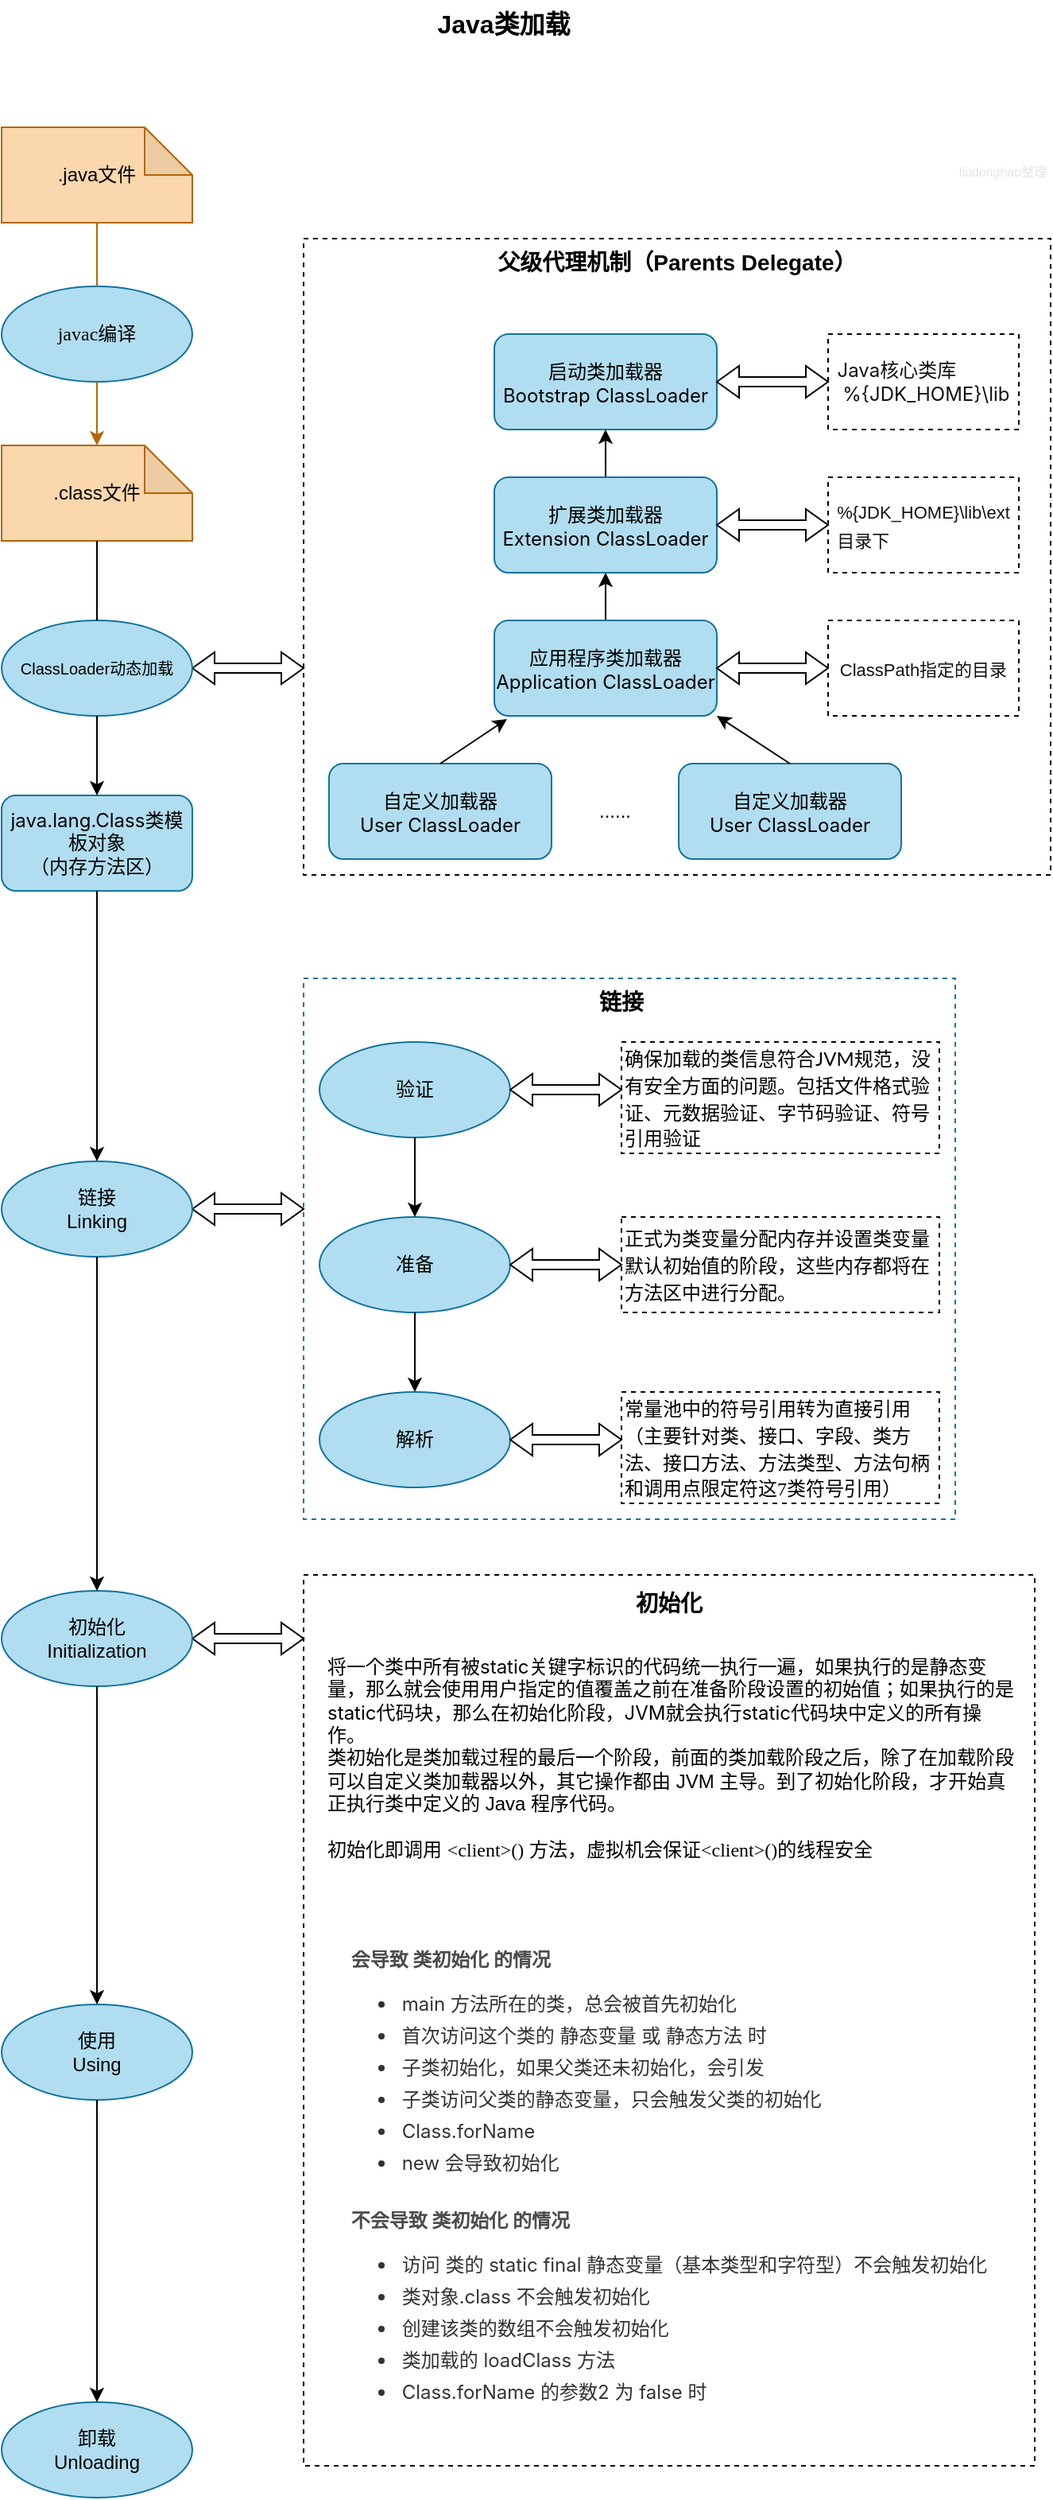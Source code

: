 <mxfile version="20.5.3" type="github">
  <diagram id="rc35-oDVXO251KG7hpva" name="第 1 页">
    <mxGraphModel dx="2023" dy="1137" grid="1" gridSize="10" guides="1" tooltips="1" connect="1" arrows="1" fold="1" page="1" pageScale="1" pageWidth="827" pageHeight="1169" math="0" shadow="0">
      <root>
        <mxCell id="0" />
        <mxCell id="1" parent="0" />
        <mxCell id="Nr4s4P2bhIydLxVSbpMi-119" value="" style="group" vertex="1" connectable="0" parent="1">
          <mxGeometry x="84" y="110" width="660" height="1490" as="geometry" />
        </mxCell>
        <mxCell id="Nr4s4P2bhIydLxVSbpMi-75" value="" style="group;dashed=1;" vertex="1" connectable="0" parent="Nr4s4P2bhIydLxVSbpMi-119">
          <mxGeometry x="180" y="535" width="420" height="340" as="geometry" />
        </mxCell>
        <mxCell id="Nr4s4P2bhIydLxVSbpMi-38" value="" style="rounded=0;whiteSpace=wrap;html=1;fontFamily=Helvetica;fontSize=12;fontColor=#000000;fillColor=none;gradientColor=none;dashed=1;strokeColor=#10739E;verticalAlign=bottom;labelBackgroundColor=none;" vertex="1" parent="Nr4s4P2bhIydLxVSbpMi-75">
          <mxGeometry x="10" width="410" height="340" as="geometry" />
        </mxCell>
        <mxCell id="Nr4s4P2bhIydLxVSbpMi-31" value="&lt;font style=&quot;font-size: 12px;&quot;&gt;验证&lt;/font&gt;" style="ellipse;whiteSpace=wrap;html=1;fontSize=9;fillColor=#b1ddf0;strokeColor=#10739e;rounded=1;movable=1;resizable=1;rotatable=1;deletable=1;editable=1;connectable=1;" vertex="1" parent="Nr4s4P2bhIydLxVSbpMi-75">
          <mxGeometry x="20" y="40" width="120" height="60" as="geometry" />
        </mxCell>
        <mxCell id="Nr4s4P2bhIydLxVSbpMi-39" value="&lt;font style=&quot;font-size: 14px;&quot;&gt;&lt;b&gt;链接&lt;/b&gt;&lt;/font&gt;" style="text;html=1;strokeColor=none;fillColor=none;align=center;verticalAlign=middle;whiteSpace=wrap;rounded=0;fontFamily=Helvetica;fontSize=14;fontColor=#000000;" vertex="1" parent="Nr4s4P2bhIydLxVSbpMi-75">
          <mxGeometry width="420" height="30" as="geometry" />
        </mxCell>
        <mxCell id="Nr4s4P2bhIydLxVSbpMi-40" value="&lt;font style=&quot;font-size: 12px;&quot;&gt;准备&lt;/font&gt;" style="ellipse;whiteSpace=wrap;html=1;fontSize=9;fillColor=#b1ddf0;strokeColor=#10739e;rounded=1;movable=1;resizable=1;rotatable=1;deletable=1;editable=1;connectable=1;" vertex="1" parent="Nr4s4P2bhIydLxVSbpMi-75">
          <mxGeometry x="20" y="150" width="120" height="60" as="geometry" />
        </mxCell>
        <mxCell id="Nr4s4P2bhIydLxVSbpMi-42" value="&lt;font style=&quot;font-size: 12px;&quot;&gt;解析&lt;/font&gt;" style="ellipse;whiteSpace=wrap;html=1;fontSize=9;fillColor=#b1ddf0;strokeColor=#10739e;rounded=1;movable=1;resizable=1;rotatable=1;deletable=1;editable=1;connectable=1;fontFamily=Helvetica;fontColor=#000000;" vertex="1" parent="Nr4s4P2bhIydLxVSbpMi-75">
          <mxGeometry x="20" y="260" width="120" height="60" as="geometry" />
        </mxCell>
        <mxCell id="Nr4s4P2bhIydLxVSbpMi-55" value="" style="shape=doubleArrow;whiteSpace=wrap;html=1;fontFamily=Helvetica;fontSize=12;fontColor=#000000;fillColor=none;gradientColor=none;" vertex="1" parent="Nr4s4P2bhIydLxVSbpMi-75">
          <mxGeometry x="140" y="60" width="70" height="20" as="geometry" />
        </mxCell>
        <mxCell id="Nr4s4P2bhIydLxVSbpMi-68" value="" style="shape=doubleArrow;whiteSpace=wrap;html=1;fontFamily=Helvetica;fontSize=12;fontColor=#000000;fillColor=none;gradientColor=none;" vertex="1" parent="Nr4s4P2bhIydLxVSbpMi-75">
          <mxGeometry x="140" y="170" width="70" height="20" as="geometry" />
        </mxCell>
        <mxCell id="Nr4s4P2bhIydLxVSbpMi-69" value="&lt;span style=&quot;caret-color: rgb(89, 97, 114); font-family: Lato, &amp;quot;PingFang SC&amp;quot;, &amp;quot;Microsoft YaHei&amp;quot;, sans-serif; background-color: rgb(255, 255, 255);&quot;&gt;&lt;font style=&quot;font-size: 12px;&quot;&gt;正式为类变量分配内存并设置类变量默认初始值的阶段，这些内存都将在方法区中进行分配。&lt;/font&gt;&lt;/span&gt;" style="rounded=0;whiteSpace=wrap;html=1;fontFamily=Helvetica;fontSize=14;fontColor=#000000;fillColor=none;gradientColor=none;dashed=1;align=left;" vertex="1" parent="Nr4s4P2bhIydLxVSbpMi-75">
          <mxGeometry x="210" y="150" width="200" height="60" as="geometry" />
        </mxCell>
        <mxCell id="Nr4s4P2bhIydLxVSbpMi-70" value="" style="shape=doubleArrow;whiteSpace=wrap;html=1;fontFamily=Helvetica;fontSize=12;fontColor=#000000;fillColor=none;gradientColor=none;" vertex="1" parent="Nr4s4P2bhIydLxVSbpMi-75">
          <mxGeometry x="140" y="280" width="70" height="20" as="geometry" />
        </mxCell>
        <mxCell id="Nr4s4P2bhIydLxVSbpMi-71" value="&lt;font style=&quot;font-size: 12px;&quot;&gt;&lt;span style=&quot;caret-color: rgb(77, 77, 77); font-family: -apple-system, &amp;quot;SF UI Text&amp;quot;, Arial, &amp;quot;PingFang SC&amp;quot;, &amp;quot;Hiragino Sans GB&amp;quot;, &amp;quot;Microsoft YaHei&amp;quot;, &amp;quot;WenQuanYi Micro Hei&amp;quot;, sans-serif, SimHei, SimSun;&quot;&gt;&lt;font style=&quot;font-size: 12px;&quot;&gt;常量池中的符号引用转为直接引用（主要针对&lt;/font&gt;&lt;/span&gt;&lt;span style=&quot;font-family: Menlo;&quot;&gt;类、接口、字段、类方法、接口方法、方法类型、方法句柄和调用点限定符这7类符号引用&lt;/span&gt;&lt;span style=&quot;caret-color: rgb(77, 77, 77); font-family: -apple-system, &amp;quot;SF UI Text&amp;quot;, Arial, &amp;quot;PingFang SC&amp;quot;, &amp;quot;Hiragino Sans GB&amp;quot;, &amp;quot;Microsoft YaHei&amp;quot;, &amp;quot;WenQuanYi Micro Hei&amp;quot;, sans-serif, SimHei, SimSun;&quot;&gt;）&lt;/span&gt;&lt;/font&gt;" style="rounded=0;whiteSpace=wrap;html=1;fontFamily=Helvetica;fontSize=14;fontColor=#000000;fillColor=none;gradientColor=none;dashed=1;align=left;" vertex="1" parent="Nr4s4P2bhIydLxVSbpMi-75">
          <mxGeometry x="210" y="260" width="200" height="70" as="geometry" />
        </mxCell>
        <mxCell id="Nr4s4P2bhIydLxVSbpMi-56" value="&lt;font style=&quot;font-size: 12px;&quot;&gt;&lt;span style=&quot;caret-color: rgb(89, 97, 114); font-family: Lato, &amp;quot;PingFang SC&amp;quot;, &amp;quot;Microsoft YaHei&amp;quot;, sans-serif; background-color: rgb(255, 255, 255);&quot;&gt;确保加载的类信息符合JVM规范，没有安全方面的问题。包括&lt;/span&gt;文件格式验证、元数据验证、字节码验证、符号引用验证&lt;/font&gt;" style="rounded=0;whiteSpace=wrap;html=1;fontFamily=Helvetica;fontSize=14;fontColor=#000000;fillColor=none;gradientColor=none;dashed=1;align=left;" vertex="1" parent="Nr4s4P2bhIydLxVSbpMi-75">
          <mxGeometry x="210" y="40" width="200" height="70" as="geometry" />
        </mxCell>
        <mxCell id="Nr4s4P2bhIydLxVSbpMi-41" value="" style="edgeStyle=orthogonalEdgeStyle;orthogonalLoop=1;jettySize=auto;html=1;fontFamily=Helvetica;fontSize=12;fontColor=#000000;" edge="1" parent="Nr4s4P2bhIydLxVSbpMi-75" source="Nr4s4P2bhIydLxVSbpMi-31" target="Nr4s4P2bhIydLxVSbpMi-40">
          <mxGeometry relative="1" as="geometry" />
        </mxCell>
        <mxCell id="Nr4s4P2bhIydLxVSbpMi-43" value="" style="edgeStyle=orthogonalEdgeStyle;orthogonalLoop=1;jettySize=auto;html=1;fontFamily=Helvetica;fontSize=12;fontColor=#000000;exitX=0.5;exitY=1;exitDx=0;exitDy=0;entryX=0.5;entryY=0;entryDx=0;entryDy=0;" edge="1" parent="Nr4s4P2bhIydLxVSbpMi-75" source="Nr4s4P2bhIydLxVSbpMi-40" target="Nr4s4P2bhIydLxVSbpMi-42">
          <mxGeometry relative="1" as="geometry">
            <mxPoint x="350" y="770" as="sourcePoint" />
            <mxPoint x="360" y="720" as="targetPoint" />
          </mxGeometry>
        </mxCell>
        <mxCell id="Nr4s4P2bhIydLxVSbpMi-73" style="edgeStyle=orthogonalEdgeStyle;orthogonalLoop=1;jettySize=auto;html=1;exitX=0.5;exitY=1;exitDx=0;exitDy=0;fontFamily=Helvetica;fontSize=12;fontColor=#000000;" edge="1" parent="Nr4s4P2bhIydLxVSbpMi-75" source="Nr4s4P2bhIydLxVSbpMi-56" target="Nr4s4P2bhIydLxVSbpMi-56">
          <mxGeometry relative="1" as="geometry" />
        </mxCell>
        <mxCell id="Nr4s4P2bhIydLxVSbpMi-83" value="" style="group" vertex="1" connectable="0" parent="Nr4s4P2bhIydLxVSbpMi-119">
          <mxGeometry x="190" y="910" width="460" height="560" as="geometry" />
        </mxCell>
        <mxCell id="Nr4s4P2bhIydLxVSbpMi-77" value="&lt;p style=&quot;font-size: 12px; text-align: start; box-sizing: border-box; outline: 0px; margin: 0px 0px 16px; padding: 0px; color: rgb(77, 77, 77); overflow: auto hidden; overflow-wrap: break-word; font-family: -apple-system, &amp;quot;SF UI Text&amp;quot;, Arial, &amp;quot;PingFang SC&amp;quot;, &amp;quot;Hiragino Sans GB&amp;quot;, &amp;quot;Microsoft YaHei&amp;quot;, &amp;quot;WenQuanYi Micro Hei&amp;quot;, sans-serif, SimHei, SimSun; line-height: 12px;&quot;&gt;&lt;br&gt;&lt;/p&gt;" style="rounded=0;whiteSpace=wrap;html=1;fontFamily=Helvetica;fontSize=14;fontColor=#000000;fillColor=none;gradientColor=none;dashed=1;" vertex="1" parent="Nr4s4P2bhIydLxVSbpMi-83">
          <mxGeometry width="460.0" height="560" as="geometry" />
        </mxCell>
        <mxCell id="Nr4s4P2bhIydLxVSbpMi-78" value="&lt;p style=&quot;line-height: 100%;&quot;&gt;&lt;/p&gt;&lt;div style=&quot;&quot;&gt;&lt;span style=&quot;caret-color: rgb(77, 77, 77); font-family: -apple-system, &amp;quot;SF UI Text&amp;quot;, Arial, &amp;quot;PingFang SC&amp;quot;, &amp;quot;Hiragino Sans GB&amp;quot;, &amp;quot;Microsoft YaHei&amp;quot;, &amp;quot;WenQuanYi Micro Hei&amp;quot;, sans-serif, SimHei, SimSun; background-color: rgb(255, 255, 255);&quot;&gt;将一个类中所有被static关键字标识的代码统一执行一遍，如果执行的是静态变量，那么就会使用用户指定的值覆盖之前在准备阶段设置的初始值；如果执行的是static代码块，那么在初始化阶段，JVM就会执行static代码块中定义的所有操作。&lt;/span&gt;&lt;br&gt;&lt;/div&gt;&lt;div style=&quot;&quot;&gt;&lt;font style=&quot;font-size: 12px;&quot;&gt;&lt;span style=&quot;caret-color: rgb(89, 97, 114); font-family: Lato, &amp;quot;PingFang SC&amp;quot;, &amp;quot;Microsoft YaHei&amp;quot;, sans-serif; background-color: rgb(255, 255, 255);&quot;&gt;类初始化是类加载过程的最后一个阶段，&lt;/span&gt;&lt;span style=&quot;font-family: arial; orphans: 2; widows: 2; background-color: rgb(255, 255, 255);&quot;&gt;前面的类加载阶段之后，除了在加载阶段可以自定义类加载器以外，其它操作都由 JVM 主导。到了初始化阶段，才开始真正执行类中定义的 Java 程序代码。&lt;/span&gt;&lt;/font&gt;&lt;/div&gt;&lt;div style=&quot;&quot;&gt;&lt;span style=&quot;font-family: arial; orphans: 2; widows: 2; background-color: rgb(255, 255, 255);&quot;&gt;&lt;font style=&quot;font-size: 12px;&quot;&gt;&lt;br&gt;&lt;/font&gt;&lt;/span&gt;&lt;/div&gt;&lt;font style=&quot;font-size: 12px;&quot;&gt;&lt;div style=&quot;&quot;&gt;&lt;span style=&quot;caret-color: rgb(77, 77, 77); font-family: -apple-system, &amp;quot;SF UI Text&amp;quot;, Arial, &amp;quot;PingFang SC&amp;quot;, &amp;quot;Hiragino Sans GB&amp;quot;, &amp;quot;Microsoft YaHei&amp;quot;, &amp;quot;WenQuanYi Micro Hei&amp;quot;, sans-serif, SimHei, SimSun; background-color: rgb(255, 255, 255);&quot;&gt;初始化即调用&amp;nbsp;&lt;/span&gt;&lt;span style=&quot;font-family: Menlo;&quot;&gt;&amp;lt;client&amp;gt;()&lt;/span&gt;&lt;span style=&quot;caret-color: rgb(77, 77, 77); font-family: -apple-system, &amp;quot;SF UI Text&amp;quot;, Arial, &amp;quot;PingFang SC&amp;quot;, &amp;quot;Hiragino Sans GB&amp;quot;, &amp;quot;Microsoft YaHei&amp;quot;, &amp;quot;WenQuanYi Micro Hei&amp;quot;, sans-serif, SimHei, SimSun; background-color: rgb(255, 255, 255);&quot;&gt;&amp;nbsp;方法，虚拟机会保证&lt;/span&gt;&lt;span style=&quot;font-family: Menlo;&quot;&gt;&amp;lt;client&amp;gt;()&lt;/span&gt;&lt;span style=&quot;caret-color: rgb(77, 77, 77); font-family: -apple-system, &amp;quot;SF UI Text&amp;quot;, Arial, &amp;quot;PingFang SC&amp;quot;, &amp;quot;Hiragino Sans GB&amp;quot;, &amp;quot;Microsoft YaHei&amp;quot;, &amp;quot;WenQuanYi Micro Hei&amp;quot;, sans-serif, SimHei, SimSun; background-color: rgb(255, 255, 255);&quot;&gt;的线程安全&lt;/span&gt;&lt;/div&gt;&lt;/font&gt;&lt;p&gt;&lt;/p&gt;" style="text;html=1;strokeColor=none;fillColor=none;align=left;verticalAlign=middle;whiteSpace=wrap;rounded=0;fontFamily=Helvetica;fontSize=12;fontColor=#000000;" vertex="1" parent="Nr4s4P2bhIydLxVSbpMi-83">
          <mxGeometry x="13.14" y="40" width="436.86" height="150" as="geometry" />
        </mxCell>
        <mxCell id="Nr4s4P2bhIydLxVSbpMi-79" value="&lt;p style=&quot;text-align: start; box-sizing: border-box; outline: 0px; margin: 0px 0px 16px; padding: 0px; color: rgb(77, 77, 77); overflow: auto hidden; overflow-wrap: break-word; font-family: -apple-system, &amp;quot;SF UI Text&amp;quot;, Arial, &amp;quot;PingFang SC&amp;quot;, &amp;quot;Hiragino Sans GB&amp;quot;, &amp;quot;Microsoft YaHei&amp;quot;, &amp;quot;WenQuanYi Micro Hei&amp;quot;, sans-serif, SimHei, SimSun; line-height: 100%;&quot;&gt;&lt;strong style=&quot;box-sizing: border-box; outline: 0px; overflow-wrap: break-word;&quot;&gt;&lt;font style=&quot;font-size: 12px;&quot;&gt;会导致 类初始化 的情况&lt;/font&gt;&lt;/strong&gt;&lt;/p&gt;&lt;ul style=&quot;text-align: start; box-sizing: border-box; outline: 0px; margin: 0px 0px 24px; padding: 0px; list-style: none; overflow-wrap: break-word; caret-color: rgb(51, 51, 51); color: rgb(51, 51, 51); font-family: -apple-system, &amp;quot;SF UI Text&amp;quot;, Arial, &amp;quot;PingFang SC&amp;quot;, &amp;quot;Hiragino Sans GB&amp;quot;, &amp;quot;Microsoft YaHei&amp;quot;, &amp;quot;WenQuanYi Micro Hei&amp;quot;, sans-serif, SimHei, SimSun; line-height: 100%;&quot;&gt;&lt;li style=&quot;box-sizing: border-box; outline: 0px; margin: 8px 0px 0px 32px; padding: 0px; list-style: disc; overflow-wrap: break-word;&quot;&gt;&lt;font style=&quot;font-size: 12px;&quot;&gt;main 方法所在的类，总会被首先初始化&lt;/font&gt;&lt;/li&gt;&lt;li style=&quot;box-sizing: border-box; outline: 0px; margin: 8px 0px 0px 32px; padding: 0px; list-style: disc; overflow-wrap: break-word;&quot;&gt;&lt;font style=&quot;font-size: 12px;&quot;&gt;首次访问这个类的 静态变量 或 静态方法 时&lt;/font&gt;&lt;/li&gt;&lt;li style=&quot;box-sizing: border-box; outline: 0px; margin: 8px 0px 0px 32px; padding: 0px; list-style: disc; overflow-wrap: break-word;&quot;&gt;&lt;font style=&quot;font-size: 12px;&quot;&gt;子类初始化，如果父类还未初始化，会引发&lt;/font&gt;&lt;/li&gt;&lt;li style=&quot;box-sizing: border-box; outline: 0px; margin: 8px 0px 0px 32px; padding: 0px; list-style: disc; overflow-wrap: break-word;&quot;&gt;&lt;font style=&quot;font-size: 12px;&quot;&gt;子类访问父类的静态变量，只会触发父类的初始化&lt;/font&gt;&lt;/li&gt;&lt;li style=&quot;box-sizing: border-box; outline: 0px; margin: 8px 0px 0px 32px; padding: 0px; list-style: disc; overflow-wrap: break-word;&quot;&gt;&lt;font style=&quot;font-size: 12px;&quot;&gt;Class.forName&lt;/font&gt;&lt;/li&gt;&lt;li style=&quot;box-sizing: border-box; outline: 0px; margin: 8px 0px 0px 32px; padding: 0px; list-style: disc; overflow-wrap: break-word;&quot;&gt;&lt;font style=&quot;font-size: 12px;&quot;&gt;new 会导致初始化&lt;/font&gt;&lt;/li&gt;&lt;/ul&gt;&lt;p style=&quot;text-align: start; box-sizing: border-box; outline: 0px; margin: 0px 0px 16px; padding: 0px; color: rgb(77, 77, 77); overflow: auto hidden; overflow-wrap: break-word; font-family: -apple-system, &amp;quot;SF UI Text&amp;quot;, Arial, &amp;quot;PingFang SC&amp;quot;, &amp;quot;Hiragino Sans GB&amp;quot;, &amp;quot;Microsoft YaHei&amp;quot;, &amp;quot;WenQuanYi Micro Hei&amp;quot;, sans-serif, SimHei, SimSun; line-height: 100%;&quot;&gt;&lt;strong style=&quot;box-sizing: border-box; outline: 0px; overflow-wrap: break-word;&quot;&gt;&lt;font style=&quot;font-size: 12px;&quot;&gt;不会导致 类初始化 的情况&lt;/font&gt;&lt;/strong&gt;&lt;/p&gt;&lt;ul style=&quot;text-align: start; box-sizing: border-box; outline: 0px; margin: 0px 0px 24px; padding: 0px; list-style: none; overflow-wrap: break-word; caret-color: rgb(51, 51, 51); color: rgb(51, 51, 51); font-family: -apple-system, &amp;quot;SF UI Text&amp;quot;, Arial, &amp;quot;PingFang SC&amp;quot;, &amp;quot;Hiragino Sans GB&amp;quot;, &amp;quot;Microsoft YaHei&amp;quot;, &amp;quot;WenQuanYi Micro Hei&amp;quot;, sans-serif, SimHei, SimSun; line-height: 100%;&quot;&gt;&lt;li style=&quot;box-sizing: border-box; outline: 0px; margin: 8px 0px 0px 32px; padding: 0px; list-style: disc; overflow-wrap: break-word;&quot;&gt;&lt;font style=&quot;font-size: 12px;&quot;&gt;访问 类的 static final 静态变量（基本类型和字符型）不会触发初始化&lt;/font&gt;&lt;/li&gt;&lt;li style=&quot;box-sizing: border-box; outline: 0px; margin: 8px 0px 0px 32px; padding: 0px; list-style: disc; overflow-wrap: break-word;&quot;&gt;&lt;font style=&quot;font-size: 12px;&quot;&gt;类对象.class 不会触发初始化&lt;/font&gt;&lt;/li&gt;&lt;li style=&quot;box-sizing: border-box; outline: 0px; margin: 8px 0px 0px 32px; padding: 0px; list-style: disc; overflow-wrap: break-word;&quot;&gt;&lt;font style=&quot;font-size: 12px;&quot;&gt;创建该类的数组不会触发初始化&lt;/font&gt;&lt;/li&gt;&lt;li style=&quot;box-sizing: border-box; outline: 0px; margin: 8px 0px 0px 32px; padding: 0px; list-style: disc; overflow-wrap: break-word;&quot;&gt;&lt;font style=&quot;font-size: 12px;&quot;&gt;类加载的 loadClass 方法&lt;/font&gt;&lt;/li&gt;&lt;li style=&quot;box-sizing: border-box; outline: 0px; margin: 8px 0px 0px 32px; padding: 0px; list-style: disc; overflow-wrap: break-word;&quot;&gt;&lt;font style=&quot;font-size: 12px;&quot;&gt;Class.forName 的参数2 为 false 时&lt;/font&gt;&lt;/li&gt;&lt;/ul&gt;" style="text;html=1;strokeColor=none;fillColor=none;align=center;verticalAlign=middle;whiteSpace=wrap;rounded=0;fontFamily=Helvetica;fontSize=12;fontColor=#000000;" vertex="1" parent="Nr4s4P2bhIydLxVSbpMi-83">
          <mxGeometry x="13.14" y="230" width="433.71" height="318.33" as="geometry" />
        </mxCell>
        <mxCell id="Nr4s4P2bhIydLxVSbpMi-82" value="&lt;font style=&quot;font-size: 14px;&quot;&gt;&lt;b&gt;初始化&lt;/b&gt;&lt;/font&gt;" style="text;html=1;strokeColor=none;fillColor=none;align=center;verticalAlign=middle;whiteSpace=wrap;rounded=0;fontFamily=Helvetica;fontSize=12;fontColor=#000000;" vertex="1" parent="Nr4s4P2bhIydLxVSbpMi-83">
          <mxGeometry width="460.0" height="35" as="geometry" />
        </mxCell>
        <mxCell id="Nr4s4P2bhIydLxVSbpMi-113" value="" style="group" vertex="1" connectable="0" parent="Nr4s4P2bhIydLxVSbpMi-119">
          <mxGeometry x="190" y="70" width="470" height="400" as="geometry" />
        </mxCell>
        <mxCell id="Nr4s4P2bhIydLxVSbpMi-94" value="" style="rounded=0;whiteSpace=wrap;html=1;fontFamily=Helvetica;fontSize=14;fontColor=#000000;fillColor=none;gradientColor=none;dashed=1;" vertex="1" parent="Nr4s4P2bhIydLxVSbpMi-113">
          <mxGeometry width="470" height="400" as="geometry" />
        </mxCell>
        <mxCell id="Nr4s4P2bhIydLxVSbpMi-84" value="&lt;p style=&quot;font-size: 11px;&quot;&gt;&lt;/p&gt;&lt;div style=&quot;font-size: 12px;&quot;&gt;&lt;font style=&quot;font-size: 12px;&quot; face=&quot;-apple-system, SF UI Text, Arial, PingFang SC, Hiragino Sans GB, Microsoft YaHei, WenQuanYi Micro Hei, sans-serif, SimHei, SimSun&quot;&gt;&lt;span style=&quot;caret-color: rgb(77, 77, 77);&quot;&gt;启动类加载器&lt;/span&gt;&lt;/font&gt;&lt;/div&gt;&lt;div style=&quot;font-size: 12px;&quot;&gt;&lt;div style=&quot;&quot;&gt;&lt;span style=&quot;caret-color: rgb(77, 77, 77); font-family: -apple-system, &amp;quot;SF UI Text&amp;quot;, Arial, &amp;quot;PingFang SC&amp;quot;, &amp;quot;Hiragino Sans GB&amp;quot;, &amp;quot;Microsoft YaHei&amp;quot;, &amp;quot;WenQuanYi Micro Hei&amp;quot;, sans-serif, SimHei, SimSun;&quot;&gt;Bootstrap ClassLoader&lt;/span&gt;&lt;/div&gt;&lt;/div&gt;&lt;p&gt;&lt;/p&gt;" style="rounded=1;whiteSpace=wrap;html=1;fontFamily=Helvetica;fontSize=9;fillColor=#b1ddf0;strokeColor=#10739e;" vertex="1" parent="Nr4s4P2bhIydLxVSbpMi-113">
          <mxGeometry x="120" y="60" width="140" height="60" as="geometry" />
        </mxCell>
        <mxCell id="Nr4s4P2bhIydLxVSbpMi-86" value="" style="edgeStyle=orthogonalEdgeStyle;orthogonalLoop=1;jettySize=auto;html=1;fontFamily=Helvetica;fontSize=12;fontColor=#000000;" edge="1" parent="Nr4s4P2bhIydLxVSbpMi-113" source="Nr4s4P2bhIydLxVSbpMi-85" target="Nr4s4P2bhIydLxVSbpMi-84">
          <mxGeometry relative="1" as="geometry" />
        </mxCell>
        <mxCell id="Nr4s4P2bhIydLxVSbpMi-85" value="&lt;p style=&quot;font-size: 11px;&quot;&gt;&lt;/p&gt;&lt;div style=&quot;font-size: 12px;&quot;&gt;&lt;font face=&quot;-apple-system, SF UI Text, Arial, PingFang SC, Hiragino Sans GB, Microsoft YaHei, WenQuanYi Micro Hei, sans-serif, SimHei, SimSun&quot;&gt;&lt;span style=&quot;caret-color: rgb(77, 77, 77);&quot;&gt;扩展类加载器&lt;/span&gt;&lt;/font&gt;&lt;/div&gt;&lt;div style=&quot;font-size: 12px;&quot;&gt;&lt;div style=&quot;&quot;&gt;&lt;span style=&quot;caret-color: rgb(77, 77, 77); font-family: -apple-system, &amp;quot;SF UI Text&amp;quot;, Arial, &amp;quot;PingFang SC&amp;quot;, &amp;quot;Hiragino Sans GB&amp;quot;, &amp;quot;Microsoft YaHei&amp;quot;, &amp;quot;WenQuanYi Micro Hei&amp;quot;, sans-serif, SimHei, SimSun;&quot;&gt;Extension ClassLoader&lt;/span&gt;&lt;/div&gt;&lt;/div&gt;&lt;p&gt;&lt;/p&gt;" style="rounded=1;whiteSpace=wrap;html=1;fontFamily=Helvetica;fontSize=9;fillColor=#b1ddf0;strokeColor=#10739e;" vertex="1" parent="Nr4s4P2bhIydLxVSbpMi-113">
          <mxGeometry x="120" y="150" width="140" height="60" as="geometry" />
        </mxCell>
        <mxCell id="Nr4s4P2bhIydLxVSbpMi-88" value="" style="edgeStyle=orthogonalEdgeStyle;orthogonalLoop=1;jettySize=auto;html=1;fontFamily=Helvetica;fontSize=12;fontColor=#000000;" edge="1" parent="Nr4s4P2bhIydLxVSbpMi-113" source="Nr4s4P2bhIydLxVSbpMi-87" target="Nr4s4P2bhIydLxVSbpMi-85">
          <mxGeometry relative="1" as="geometry" />
        </mxCell>
        <mxCell id="Nr4s4P2bhIydLxVSbpMi-87" value="&lt;p style=&quot;font-size: 11px;&quot;&gt;&lt;/p&gt;&lt;div style=&quot;font-size: 12px;&quot;&gt;&lt;font face=&quot;-apple-system, SF UI Text, Arial, PingFang SC, Hiragino Sans GB, Microsoft YaHei, WenQuanYi Micro Hei, sans-serif, SimHei, SimSun&quot;&gt;&lt;span style=&quot;caret-color: rgb(77, 77, 77);&quot;&gt;应用程序类加载器&lt;/span&gt;&lt;/font&gt;&lt;/div&gt;&lt;div style=&quot;font-size: 12px;&quot;&gt;&lt;div style=&quot;&quot;&gt;&lt;span style=&quot;caret-color: rgb(77, 77, 77); font-family: -apple-system, &amp;quot;SF UI Text&amp;quot;, Arial, &amp;quot;PingFang SC&amp;quot;, &amp;quot;Hiragino Sans GB&amp;quot;, &amp;quot;Microsoft YaHei&amp;quot;, &amp;quot;WenQuanYi Micro Hei&amp;quot;, sans-serif, SimHei, SimSun;&quot;&gt;Application ClassLoader&lt;/span&gt;&lt;/div&gt;&lt;/div&gt;&lt;p&gt;&lt;/p&gt;" style="rounded=1;whiteSpace=wrap;html=1;fontFamily=Helvetica;fontSize=9;fillColor=#b1ddf0;strokeColor=#10739e;" vertex="1" parent="Nr4s4P2bhIydLxVSbpMi-113">
          <mxGeometry x="120" y="240" width="140" height="60" as="geometry" />
        </mxCell>
        <mxCell id="Nr4s4P2bhIydLxVSbpMi-89" value="&lt;p style=&quot;font-size: 11px;&quot;&gt;&lt;/p&gt;&lt;div style=&quot;font-size: 12px;&quot;&gt;&lt;font face=&quot;-apple-system, SF UI Text, Arial, PingFang SC, Hiragino Sans GB, Microsoft YaHei, WenQuanYi Micro Hei, sans-serif, SimHei, SimSun&quot;&gt;&lt;span style=&quot;caret-color: rgb(77, 77, 77);&quot;&gt;自定义加载器&lt;/span&gt;&lt;/font&gt;&lt;/div&gt;&lt;div style=&quot;font-size: 12px;&quot;&gt;&lt;div style=&quot;&quot;&gt;&lt;span style=&quot;caret-color: rgb(77, 77, 77); font-family: -apple-system, &amp;quot;SF UI Text&amp;quot;, Arial, &amp;quot;PingFang SC&amp;quot;, &amp;quot;Hiragino Sans GB&amp;quot;, &amp;quot;Microsoft YaHei&amp;quot;, &amp;quot;WenQuanYi Micro Hei&amp;quot;, sans-serif, SimHei, SimSun;&quot;&gt;User ClassLoader&lt;/span&gt;&lt;/div&gt;&lt;/div&gt;&lt;p&gt;&lt;/p&gt;" style="rounded=1;whiteSpace=wrap;html=1;fontFamily=Helvetica;fontSize=9;fillColor=#b1ddf0;strokeColor=#10739e;" vertex="1" parent="Nr4s4P2bhIydLxVSbpMi-113">
          <mxGeometry x="16" y="330" width="140" height="60" as="geometry" />
        </mxCell>
        <mxCell id="Nr4s4P2bhIydLxVSbpMi-90" value="&lt;p style=&quot;font-size: 11px;&quot;&gt;&lt;/p&gt;&lt;div style=&quot;font-size: 12px;&quot;&gt;&lt;font face=&quot;-apple-system, SF UI Text, Arial, PingFang SC, Hiragino Sans GB, Microsoft YaHei, WenQuanYi Micro Hei, sans-serif, SimHei, SimSun&quot;&gt;&lt;span style=&quot;caret-color: rgb(77, 77, 77);&quot;&gt;自定义加载器&lt;/span&gt;&lt;/font&gt;&lt;/div&gt;&lt;div style=&quot;font-size: 12px;&quot;&gt;&lt;div style=&quot;&quot;&gt;&lt;span style=&quot;caret-color: rgb(77, 77, 77); font-family: -apple-system, &amp;quot;SF UI Text&amp;quot;, Arial, &amp;quot;PingFang SC&amp;quot;, &amp;quot;Hiragino Sans GB&amp;quot;, &amp;quot;Microsoft YaHei&amp;quot;, &amp;quot;WenQuanYi Micro Hei&amp;quot;, sans-serif, SimHei, SimSun;&quot;&gt;User ClassLoader&lt;/span&gt;&lt;/div&gt;&lt;/div&gt;&lt;p&gt;&lt;/p&gt;" style="rounded=1;whiteSpace=wrap;html=1;fontFamily=Helvetica;fontSize=9;fillColor=#b1ddf0;strokeColor=#10739e;" vertex="1" parent="Nr4s4P2bhIydLxVSbpMi-113">
          <mxGeometry x="236" y="330" width="140" height="60" as="geometry" />
        </mxCell>
        <mxCell id="Nr4s4P2bhIydLxVSbpMi-91" value="" style="endArrow=classic;html=1;fontFamily=Helvetica;fontSize=12;fontColor=#000000;entryX=1;entryY=1;entryDx=0;entryDy=0;exitX=0.5;exitY=0;exitDx=0;exitDy=0;" edge="1" parent="Nr4s4P2bhIydLxVSbpMi-113" source="Nr4s4P2bhIydLxVSbpMi-90" target="Nr4s4P2bhIydLxVSbpMi-87">
          <mxGeometry width="50" height="50" relative="1" as="geometry">
            <mxPoint x="316" y="340" as="sourcePoint" />
            <mxPoint x="366" y="290" as="targetPoint" />
          </mxGeometry>
        </mxCell>
        <mxCell id="Nr4s4P2bhIydLxVSbpMi-92" value="" style="endArrow=classic;html=1;fontFamily=Helvetica;fontSize=12;fontColor=#000000;entryX=0.057;entryY=1.033;entryDx=0;entryDy=0;exitX=0.5;exitY=0;exitDx=0;exitDy=0;entryPerimeter=0;" edge="1" parent="Nr4s4P2bhIydLxVSbpMi-113" source="Nr4s4P2bhIydLxVSbpMi-89" target="Nr4s4P2bhIydLxVSbpMi-87">
          <mxGeometry width="50" height="50" relative="1" as="geometry">
            <mxPoint x="316" y="370" as="sourcePoint" />
            <mxPoint x="270" y="310" as="targetPoint" />
          </mxGeometry>
        </mxCell>
        <mxCell id="Nr4s4P2bhIydLxVSbpMi-93" value="......" style="text;html=1;strokeColor=none;fillColor=none;align=center;verticalAlign=middle;whiteSpace=wrap;rounded=0;fontFamily=Helvetica;fontSize=12;fontColor=#000000;" vertex="1" parent="Nr4s4P2bhIydLxVSbpMi-113">
          <mxGeometry x="166" y="345" width="60" height="30" as="geometry" />
        </mxCell>
        <mxCell id="Nr4s4P2bhIydLxVSbpMi-95" value="&lt;font style=&quot;font-size: 14px;&quot;&gt;&lt;b&gt;父级代理机制（Parents Delegate）&lt;/b&gt;&lt;/font&gt;" style="text;html=1;strokeColor=none;fillColor=none;align=center;verticalAlign=middle;whiteSpace=wrap;rounded=0;fontFamily=Helvetica;fontSize=12;fontColor=#000000;" vertex="1" parent="Nr4s4P2bhIydLxVSbpMi-113">
          <mxGeometry width="470" height="30" as="geometry" />
        </mxCell>
        <mxCell id="Nr4s4P2bhIydLxVSbpMi-96" value="&lt;div style=&quot;text-align: left; line-height: 120%; font-size: 12px;&quot;&gt;&lt;font style=&quot;font-size: 12px;&quot;&gt;&lt;span style=&quot;caret-color: rgb(18, 18, 18); color: rgb(18, 18, 18); font-family: -apple-system, BlinkMacSystemFont, &amp;quot;Helvetica Neue&amp;quot;, &amp;quot;PingFang SC&amp;quot;, &amp;quot;Microsoft YaHei&amp;quot;, &amp;quot;Source Han Sans SC&amp;quot;, &amp;quot;Noto Sans CJK SC&amp;quot;, &amp;quot;WenQuanYi Micro Hei&amp;quot;, sans-serif; background-color: rgb(255, 255, 255);&quot;&gt;Java核心类库&lt;/span&gt;&lt;/font&gt;&lt;/div&gt;&lt;div style=&quot;text-align: left; line-height: 120%; font-size: 12px;&quot;&gt;&lt;span style=&quot;caret-color: rgb(18, 18, 18); color: rgb(18, 18, 18); font-family: -apple-system, BlinkMacSystemFont, &amp;quot;Helvetica Neue&amp;quot;, &amp;quot;PingFang SC&amp;quot;, &amp;quot;Microsoft YaHei&amp;quot;, &amp;quot;Source Han Sans SC&amp;quot;, &amp;quot;Noto Sans CJK SC&amp;quot;, &amp;quot;WenQuanYi Micro Hei&amp;quot;, sans-serif; background-color: rgb(255, 255, 255);&quot;&gt;&lt;font style=&quot;font-size: 12px;&quot;&gt;&amp;nbsp;%{JDK_HOME}\lib&lt;/font&gt;&lt;/span&gt;&lt;/div&gt;" style="rounded=0;whiteSpace=wrap;html=1;fontFamily=Helvetica;fontSize=14;fontColor=#000000;fillColor=none;gradientColor=none;dashed=1;" vertex="1" parent="Nr4s4P2bhIydLxVSbpMi-113">
          <mxGeometry x="330" y="60" width="120" height="60" as="geometry" />
        </mxCell>
        <mxCell id="Nr4s4P2bhIydLxVSbpMi-97" value="" style="shape=doubleArrow;whiteSpace=wrap;html=1;fontFamily=Helvetica;fontSize=12;fontColor=#000000;fillColor=none;gradientColor=none;" vertex="1" parent="Nr4s4P2bhIydLxVSbpMi-113">
          <mxGeometry x="260" y="80" width="70" height="20" as="geometry" />
        </mxCell>
        <mxCell id="Nr4s4P2bhIydLxVSbpMi-98" value="" style="shape=doubleArrow;whiteSpace=wrap;html=1;fontFamily=Helvetica;fontSize=12;fontColor=#000000;fillColor=none;gradientColor=none;" vertex="1" parent="Nr4s4P2bhIydLxVSbpMi-113">
          <mxGeometry x="260" y="170" width="70" height="20" as="geometry" />
        </mxCell>
        <mxCell id="Nr4s4P2bhIydLxVSbpMi-99" value="&lt;div style=&quot;line-height: 120%;&quot;&gt;&lt;div style=&quot;text-align: left; line-height: 120%;&quot;&gt;&lt;span style=&quot;caret-color: rgb(18, 18, 18); color: rgb(18, 18, 18); background-color: rgb(255, 255, 255);&quot;&gt;&lt;font style=&quot;font-size: 11px;&quot;&gt;%{JDK_HOME}\lib\ext&lt;/font&gt;&lt;/span&gt;&lt;/div&gt;&lt;div style=&quot;text-align: left; line-height: 120%;&quot;&gt;&lt;font color=&quot;#121212&quot;&gt;&lt;span style=&quot;caret-color: rgb(18, 18, 18); font-size: 11px; background-color: rgb(255, 255, 255);&quot;&gt;目录下&lt;/span&gt;&lt;/font&gt;&lt;/div&gt;&lt;/div&gt;" style="rounded=0;whiteSpace=wrap;html=1;fontFamily=Helvetica;fontSize=14;fontColor=#000000;fillColor=none;gradientColor=none;dashed=1;" vertex="1" parent="Nr4s4P2bhIydLxVSbpMi-113">
          <mxGeometry x="330" y="150" width="120" height="60" as="geometry" />
        </mxCell>
        <mxCell id="Nr4s4P2bhIydLxVSbpMi-100" value="&lt;div style=&quot;line-height: 120%;&quot;&gt;&lt;div style=&quot;text-align: left; line-height: 120%;&quot;&gt;&lt;font color=&quot;#121212&quot;&gt;&lt;span style=&quot;caret-color: rgb(18, 18, 18); font-size: 11px; background-color: rgb(255, 255, 255);&quot;&gt;ClassPath指定的目录&lt;/span&gt;&lt;/font&gt;&lt;/div&gt;&lt;/div&gt;" style="rounded=0;whiteSpace=wrap;html=1;fontFamily=Helvetica;fontSize=14;fontColor=#000000;fillColor=none;gradientColor=none;dashed=1;" vertex="1" parent="Nr4s4P2bhIydLxVSbpMi-113">
          <mxGeometry x="330" y="240" width="120" height="60" as="geometry" />
        </mxCell>
        <mxCell id="Nr4s4P2bhIydLxVSbpMi-101" value="" style="shape=doubleArrow;whiteSpace=wrap;html=1;fontFamily=Helvetica;fontSize=12;fontColor=#000000;fillColor=none;gradientColor=none;" vertex="1" parent="Nr4s4P2bhIydLxVSbpMi-113">
          <mxGeometry x="260" y="260" width="70" height="20" as="geometry" />
        </mxCell>
        <mxCell id="Nr4s4P2bhIydLxVSbpMi-118" value="" style="group" vertex="1" connectable="0" parent="Nr4s4P2bhIydLxVSbpMi-119">
          <mxGeometry width="190" height="1490" as="geometry" />
        </mxCell>
        <mxCell id="Nr4s4P2bhIydLxVSbpMi-48" value="" style="shape=doubleArrow;whiteSpace=wrap;html=1;fontFamily=Helvetica;fontSize=12;fontColor=#000000;fillColor=none;gradientColor=none;" vertex="1" parent="Nr4s4P2bhIydLxVSbpMi-118">
          <mxGeometry x="120" y="670" width="70" height="20" as="geometry" />
        </mxCell>
        <mxCell id="Nr4s4P2bhIydLxVSbpMi-76" value="" style="shape=doubleArrow;whiteSpace=wrap;html=1;fontFamily=Helvetica;fontSize=12;fontColor=#000000;fillColor=none;gradientColor=none;" vertex="1" parent="Nr4s4P2bhIydLxVSbpMi-118">
          <mxGeometry x="120" y="940" width="70" height="20" as="geometry" />
        </mxCell>
        <mxCell id="Nr4s4P2bhIydLxVSbpMi-105" value="" style="shape=doubleArrow;whiteSpace=wrap;html=1;fontFamily=Helvetica;fontSize=12;fontColor=#000000;fillColor=none;gradientColor=none;" vertex="1" parent="Nr4s4P2bhIydLxVSbpMi-118">
          <mxGeometry x="120" y="330" width="70" height="20" as="geometry" />
        </mxCell>
        <mxCell id="Nr4s4P2bhIydLxVSbpMi-117" value="" style="group" vertex="1" connectable="0" parent="Nr4s4P2bhIydLxVSbpMi-118">
          <mxGeometry width="120" height="1490" as="geometry" />
        </mxCell>
        <mxCell id="Nr4s4P2bhIydLxVSbpMi-1" value="&lt;font style=&quot;font-size: 12px;&quot;&gt;.java文件&lt;/font&gt;" style="shape=note;whiteSpace=wrap;html=1;backgroundOutline=1;darkOpacity=0.05;labelBackgroundColor=none;fontSize=9;fillColor=#fad7ac;strokeColor=#b46504;" vertex="1" parent="Nr4s4P2bhIydLxVSbpMi-117">
          <mxGeometry width="120" height="60" as="geometry" />
        </mxCell>
        <mxCell id="Nr4s4P2bhIydLxVSbpMi-2" value="&lt;font style=&quot;font-size: 12px;&quot;&gt;.class文件&lt;/font&gt;" style="shape=note;whiteSpace=wrap;html=1;backgroundOutline=1;darkOpacity=0.05;labelBackgroundColor=none;fontSize=9;fillColor=#fad7ac;strokeColor=#b46504;" vertex="1" parent="Nr4s4P2bhIydLxVSbpMi-117">
          <mxGeometry y="200" width="120" height="60" as="geometry" />
        </mxCell>
        <mxCell id="Nr4s4P2bhIydLxVSbpMi-6" value="&lt;p style=&quot;font-size: 12px;&quot;&gt;&lt;font style=&quot;font-size: 12px;&quot;&gt;&lt;span style=&quot;text-align: start; caret-color: rgb(77, 77, 77); font-family: -apple-system, &amp;quot;SF UI Text&amp;quot;, Arial, &amp;quot;PingFang SC&amp;quot;, &amp;quot;Hiragino Sans GB&amp;quot;, &amp;quot;Microsoft YaHei&amp;quot;, &amp;quot;WenQuanYi Micro Hei&amp;quot;, sans-serif, SimHei, SimSun;&quot;&gt;&lt;font style=&quot;font-size: 12px;&quot;&gt;java.lang.Class&lt;/font&gt;&lt;/span&gt;&lt;span style=&quot;caret-color: rgba(255, 255, 255, 0.78); font-family: &amp;quot;Songti SC&amp;quot;; text-align: justify;&quot;&gt;类模板对象&lt;/span&gt;&lt;span style=&quot;text-align: start; caret-color: rgb(77, 77, 77); font-family: -apple-system, &amp;quot;SF UI Text&amp;quot;, Arial, &amp;quot;PingFang SC&amp;quot;, &amp;quot;Hiragino Sans GB&amp;quot;, &amp;quot;Microsoft YaHei&amp;quot;, &amp;quot;WenQuanYi Micro Hei&amp;quot;, sans-serif, SimHei, SimSun;&quot;&gt;&lt;font style=&quot;font-size: 12px;&quot;&gt;（&lt;/font&gt;&lt;/span&gt;&lt;font style=&quot;font-size: 12px;&quot;&gt;内存方法区）&lt;/font&gt;&lt;/font&gt;&lt;/p&gt;" style="rounded=1;whiteSpace=wrap;html=1;fontFamily=Helvetica;fontSize=9;fillColor=#b1ddf0;strokeColor=#10739e;" vertex="1" parent="Nr4s4P2bhIydLxVSbpMi-117">
          <mxGeometry y="420" width="120" height="60" as="geometry" />
        </mxCell>
        <mxCell id="Nr4s4P2bhIydLxVSbpMi-8" value="&lt;font style=&quot;font-size: 10px;&quot;&gt;ClassLoader动态加载&lt;/font&gt;" style="ellipse;whiteSpace=wrap;html=1;fontSize=9;fillColor=#b1ddf0;strokeColor=#10739e;rounded=1;" vertex="1" parent="Nr4s4P2bhIydLxVSbpMi-117">
          <mxGeometry y="310" width="120" height="60" as="geometry" />
        </mxCell>
        <mxCell id="Nr4s4P2bhIydLxVSbpMi-7" value="" style="edgeStyle=orthogonalEdgeStyle;orthogonalLoop=1;jettySize=auto;html=1;fontSize=9;fontColor=#000000;startArrow=none;" edge="1" parent="Nr4s4P2bhIydLxVSbpMi-117" source="Nr4s4P2bhIydLxVSbpMi-8" target="Nr4s4P2bhIydLxVSbpMi-6">
          <mxGeometry relative="1" as="geometry" />
        </mxCell>
        <mxCell id="Nr4s4P2bhIydLxVSbpMi-17" value="" style="edgeStyle=orthogonalEdgeStyle;orthogonalLoop=1;jettySize=auto;html=1;fontSize=9;fontColor=#000000;endArrow=none;" edge="1" parent="Nr4s4P2bhIydLxVSbpMi-117" source="Nr4s4P2bhIydLxVSbpMi-2" target="Nr4s4P2bhIydLxVSbpMi-8">
          <mxGeometry relative="1" as="geometry">
            <mxPoint x="360" y="291" as="sourcePoint" />
            <mxPoint x="360" y="450" as="targetPoint" />
          </mxGeometry>
        </mxCell>
        <mxCell id="Nr4s4P2bhIydLxVSbpMi-4" value="&lt;font style=&quot;font-size: 12px;&quot;&gt;&lt;span style=&quot;caret-color: rgba(255, 255, 255, 0.78); font-family: &amp;quot;Songti SC&amp;quot;;&quot;&gt;javac&lt;/span&gt;编译&lt;/font&gt;" style="ellipse;whiteSpace=wrap;html=1;fontSize=9;fillColor=#b1ddf0;strokeColor=#10739e;rounded=1;" vertex="1" parent="Nr4s4P2bhIydLxVSbpMi-117">
          <mxGeometry y="100" width="120" height="60" as="geometry" />
        </mxCell>
        <mxCell id="Nr4s4P2bhIydLxVSbpMi-3" value="" style="edgeStyle=orthogonalEdgeStyle;rounded=0;orthogonalLoop=1;jettySize=auto;html=1;startArrow=none;fillColor=#fad7ac;strokeColor=#b46504;" edge="1" parent="Nr4s4P2bhIydLxVSbpMi-117" source="Nr4s4P2bhIydLxVSbpMi-4" target="Nr4s4P2bhIydLxVSbpMi-2">
          <mxGeometry relative="1" as="geometry" />
        </mxCell>
        <mxCell id="Nr4s4P2bhIydLxVSbpMi-18" value="" style="edgeStyle=orthogonalEdgeStyle;rounded=0;orthogonalLoop=1;jettySize=auto;html=1;endArrow=none;fillColor=#fad7ac;strokeColor=#b46504;" edge="1" parent="Nr4s4P2bhIydLxVSbpMi-117" source="Nr4s4P2bhIydLxVSbpMi-1" target="Nr4s4P2bhIydLxVSbpMi-4">
          <mxGeometry relative="1" as="geometry">
            <mxPoint x="60" y="60" as="sourcePoint" />
            <mxPoint x="60" y="240" as="targetPoint" />
          </mxGeometry>
        </mxCell>
        <mxCell id="Nr4s4P2bhIydLxVSbpMi-22" value="&lt;font style=&quot;font-size: 12px;&quot;&gt;链接&lt;br&gt;Linking&lt;br&gt;&lt;/font&gt;" style="ellipse;whiteSpace=wrap;html=1;fontSize=9;fillColor=#b1ddf0;strokeColor=#10739e;rounded=1;" vertex="1" parent="Nr4s4P2bhIydLxVSbpMi-117">
          <mxGeometry y="650" width="120" height="60" as="geometry" />
        </mxCell>
        <mxCell id="Nr4s4P2bhIydLxVSbpMi-23" value="" style="edgeStyle=orthogonalEdgeStyle;orthogonalLoop=1;jettySize=auto;html=1;fontFamily=Helvetica;fontSize=12;fontColor=#000000;" edge="1" parent="Nr4s4P2bhIydLxVSbpMi-117" source="Nr4s4P2bhIydLxVSbpMi-6" target="Nr4s4P2bhIydLxVSbpMi-22">
          <mxGeometry relative="1" as="geometry" />
        </mxCell>
        <mxCell id="Nr4s4P2bhIydLxVSbpMi-24" value="&lt;font style=&quot;font-size: 12px;&quot;&gt;初始化&lt;br&gt;Initialization&lt;br&gt;&lt;/font&gt;" style="ellipse;whiteSpace=wrap;html=1;fontSize=9;fillColor=#b1ddf0;strokeColor=#10739e;rounded=1;" vertex="1" parent="Nr4s4P2bhIydLxVSbpMi-117">
          <mxGeometry y="920" width="120" height="60" as="geometry" />
        </mxCell>
        <mxCell id="Nr4s4P2bhIydLxVSbpMi-25" value="" style="edgeStyle=orthogonalEdgeStyle;orthogonalLoop=1;jettySize=auto;html=1;fontFamily=Helvetica;fontSize=12;fontColor=#000000;" edge="1" parent="Nr4s4P2bhIydLxVSbpMi-117" source="Nr4s4P2bhIydLxVSbpMi-22" target="Nr4s4P2bhIydLxVSbpMi-24">
          <mxGeometry relative="1" as="geometry" />
        </mxCell>
        <mxCell id="Nr4s4P2bhIydLxVSbpMi-27" value="&lt;font style=&quot;font-size: 12px;&quot;&gt;使用&lt;br&gt;Using&lt;br&gt;&lt;/font&gt;" style="ellipse;whiteSpace=wrap;html=1;fontSize=9;fillColor=#b1ddf0;strokeColor=#10739e;rounded=1;" vertex="1" parent="Nr4s4P2bhIydLxVSbpMi-117">
          <mxGeometry y="1180" width="120" height="60" as="geometry" />
        </mxCell>
        <mxCell id="Nr4s4P2bhIydLxVSbpMi-28" value="" style="edgeStyle=orthogonalEdgeStyle;orthogonalLoop=1;jettySize=auto;html=1;fontFamily=Helvetica;fontSize=12;fontColor=#000000;" edge="1" parent="Nr4s4P2bhIydLxVSbpMi-117" source="Nr4s4P2bhIydLxVSbpMi-24" target="Nr4s4P2bhIydLxVSbpMi-27">
          <mxGeometry relative="1" as="geometry" />
        </mxCell>
        <mxCell id="Nr4s4P2bhIydLxVSbpMi-80" value="&lt;font style=&quot;font-size: 12px;&quot;&gt;卸载&lt;br&gt;Unloading&lt;br&gt;&lt;/font&gt;" style="ellipse;whiteSpace=wrap;html=1;fontSize=9;fillColor=#b1ddf0;strokeColor=#10739e;rounded=1;" vertex="1" parent="Nr4s4P2bhIydLxVSbpMi-117">
          <mxGeometry y="1430" width="120" height="60" as="geometry" />
        </mxCell>
        <mxCell id="Nr4s4P2bhIydLxVSbpMi-81" value="" style="edgeStyle=orthogonalEdgeStyle;orthogonalLoop=1;jettySize=auto;html=1;fontFamily=Helvetica;fontSize=12;fontColor=#000000;" edge="1" parent="Nr4s4P2bhIydLxVSbpMi-117" source="Nr4s4P2bhIydLxVSbpMi-27" target="Nr4s4P2bhIydLxVSbpMi-80">
          <mxGeometry relative="1" as="geometry" />
        </mxCell>
        <mxCell id="Nr4s4P2bhIydLxVSbpMi-121" value="&lt;font color=&quot;#e6e6e6&quot; style=&quot;font-size: 8px;&quot;&gt;liudonghao整理&lt;/font&gt;" style="text;html=1;strokeColor=none;fillColor=none;align=center;verticalAlign=middle;whiteSpace=wrap;rounded=0;fontFamily=Helvetica;fontSize=16;fontColor=#000000;" vertex="1" parent="Nr4s4P2bhIydLxVSbpMi-119">
          <mxGeometry x="600" y="10" width="60" height="30" as="geometry" />
        </mxCell>
        <mxCell id="Nr4s4P2bhIydLxVSbpMi-120" value="&lt;font style=&quot;font-size: 16px;&quot;&gt;&lt;b&gt;Java类加载&lt;/b&gt;&lt;/font&gt;" style="text;html=1;strokeColor=none;fillColor=none;align=center;verticalAlign=middle;whiteSpace=wrap;rounded=0;fontFamily=Helvetica;fontSize=14;fontColor=#000000;" vertex="1" parent="1">
          <mxGeometry x="310" y="30" width="180" height="30" as="geometry" />
        </mxCell>
      </root>
    </mxGraphModel>
  </diagram>
</mxfile>
